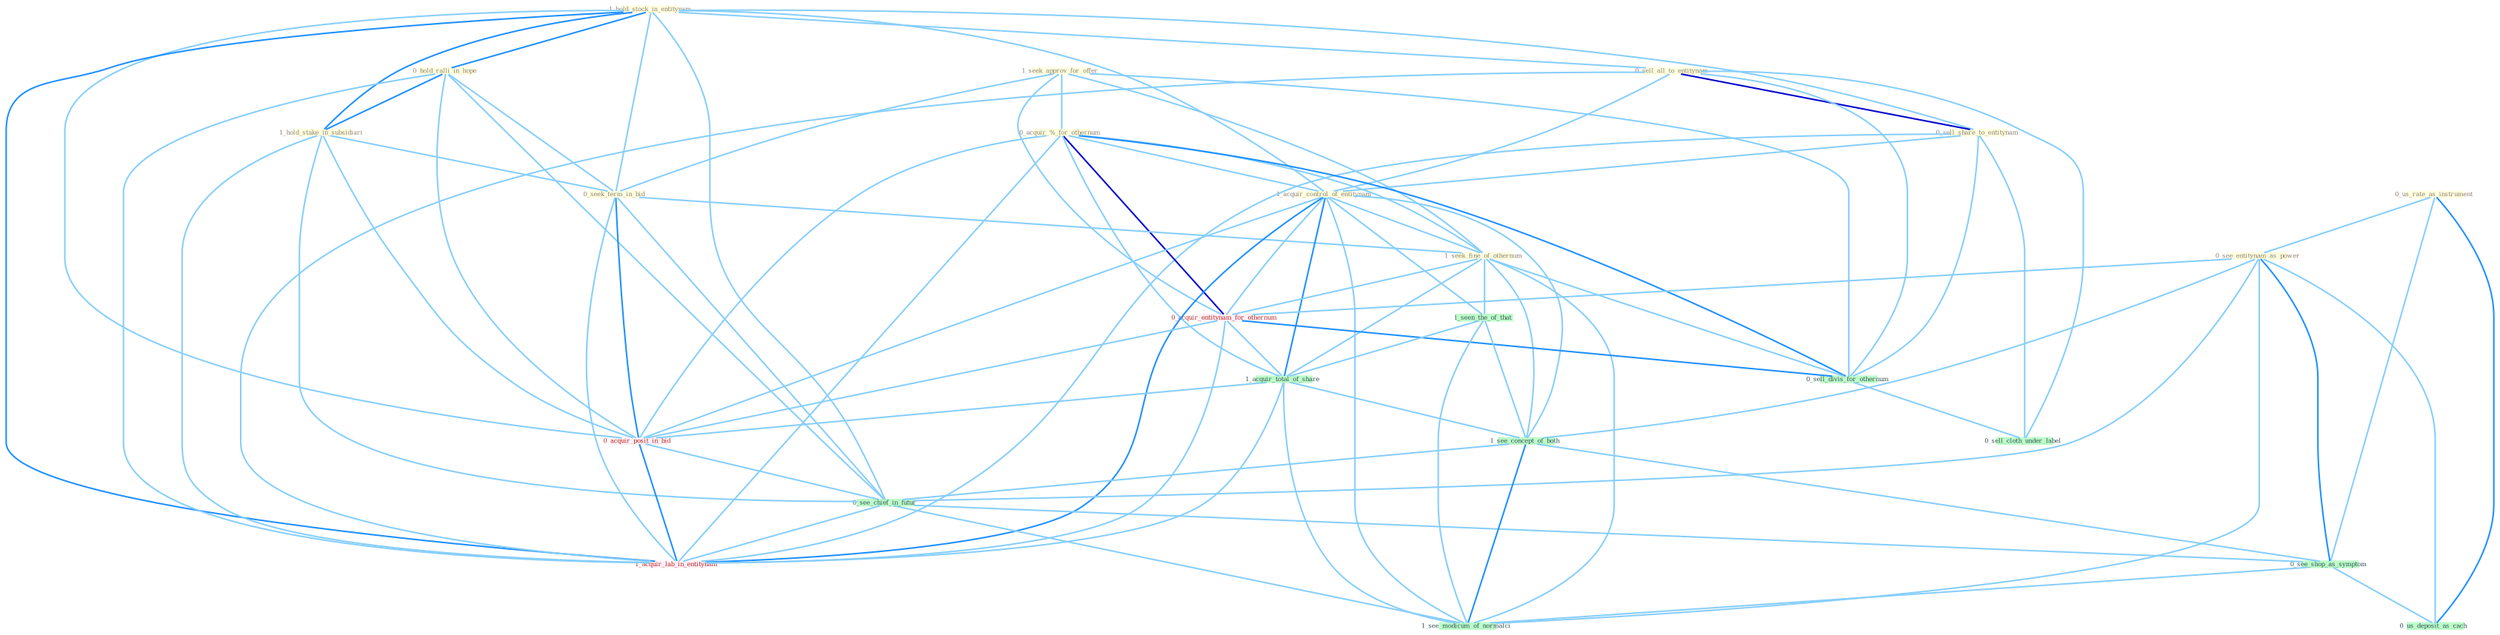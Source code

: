 Graph G{ 
    node
    [shape=polygon,style=filled,width=.5,height=.06,color="#BDFCC9",fixedsize=true,fontsize=4,
    fontcolor="#2f4f4f"];
    {node
    [color="#ffffe0", fontcolor="#8b7d6b"] "1_hold_stock_in_entitynam " "1_seek_approv_for_offer " "0_sell_all_to_entitynam " "0_sell_share_to_entitynam " "0_us_rate_as_instrument " "0_acquir_%_for_othernum " "0_hold_ralli_in_hope " "1_hold_stake_in_subsidiari " "0_seek_term_in_bid " "1_acquir_control_of_entitynam " "0_see_entitynam_as_power " "1_seek_fine_of_othernum "}
{node [color="#fff0f5", fontcolor="#b22222"] "0_acquir_entitynam_for_othernum " "0_acquir_posit_in_bid " "1_acquir_lab_in_entitynam "}
edge [color="#B0E2FF"];

	"1_hold_stock_in_entitynam " -- "0_sell_all_to_entitynam " [w="1", color="#87cefa" ];
	"1_hold_stock_in_entitynam " -- "0_sell_share_to_entitynam " [w="1", color="#87cefa" ];
	"1_hold_stock_in_entitynam " -- "0_hold_ralli_in_hope " [w="2", color="#1e90ff" , len=0.8];
	"1_hold_stock_in_entitynam " -- "1_hold_stake_in_subsidiari " [w="2", color="#1e90ff" , len=0.8];
	"1_hold_stock_in_entitynam " -- "0_seek_term_in_bid " [w="1", color="#87cefa" ];
	"1_hold_stock_in_entitynam " -- "1_acquir_control_of_entitynam " [w="1", color="#87cefa" ];
	"1_hold_stock_in_entitynam " -- "0_acquir_posit_in_bid " [w="1", color="#87cefa" ];
	"1_hold_stock_in_entitynam " -- "0_see_chief_in_futur " [w="1", color="#87cefa" ];
	"1_hold_stock_in_entitynam " -- "1_acquir_lab_in_entitynam " [w="2", color="#1e90ff" , len=0.8];
	"1_seek_approv_for_offer " -- "0_acquir_%_for_othernum " [w="1", color="#87cefa" ];
	"1_seek_approv_for_offer " -- "0_seek_term_in_bid " [w="1", color="#87cefa" ];
	"1_seek_approv_for_offer " -- "1_seek_fine_of_othernum " [w="1", color="#87cefa" ];
	"1_seek_approv_for_offer " -- "0_acquir_entitynam_for_othernum " [w="1", color="#87cefa" ];
	"1_seek_approv_for_offer " -- "0_sell_divis_for_othernum " [w="1", color="#87cefa" ];
	"0_sell_all_to_entitynam " -- "0_sell_share_to_entitynam " [w="3", color="#0000cd" , len=0.6];
	"0_sell_all_to_entitynam " -- "1_acquir_control_of_entitynam " [w="1", color="#87cefa" ];
	"0_sell_all_to_entitynam " -- "0_sell_divis_for_othernum " [w="1", color="#87cefa" ];
	"0_sell_all_to_entitynam " -- "0_sell_cloth_under_label " [w="1", color="#87cefa" ];
	"0_sell_all_to_entitynam " -- "1_acquir_lab_in_entitynam " [w="1", color="#87cefa" ];
	"0_sell_share_to_entitynam " -- "1_acquir_control_of_entitynam " [w="1", color="#87cefa" ];
	"0_sell_share_to_entitynam " -- "0_sell_divis_for_othernum " [w="1", color="#87cefa" ];
	"0_sell_share_to_entitynam " -- "0_sell_cloth_under_label " [w="1", color="#87cefa" ];
	"0_sell_share_to_entitynam " -- "1_acquir_lab_in_entitynam " [w="1", color="#87cefa" ];
	"0_us_rate_as_instrument " -- "0_see_entitynam_as_power " [w="1", color="#87cefa" ];
	"0_us_rate_as_instrument " -- "0_see_shop_as_symptom " [w="1", color="#87cefa" ];
	"0_us_rate_as_instrument " -- "0_us_deposit_as_cach " [w="2", color="#1e90ff" , len=0.8];
	"0_acquir_%_for_othernum " -- "1_acquir_control_of_entitynam " [w="1", color="#87cefa" ];
	"0_acquir_%_for_othernum " -- "1_seek_fine_of_othernum " [w="1", color="#87cefa" ];
	"0_acquir_%_for_othernum " -- "0_acquir_entitynam_for_othernum " [w="3", color="#0000cd" , len=0.6];
	"0_acquir_%_for_othernum " -- "0_sell_divis_for_othernum " [w="2", color="#1e90ff" , len=0.8];
	"0_acquir_%_for_othernum " -- "1_acquir_total_of_share " [w="1", color="#87cefa" ];
	"0_acquir_%_for_othernum " -- "0_acquir_posit_in_bid " [w="1", color="#87cefa" ];
	"0_acquir_%_for_othernum " -- "1_acquir_lab_in_entitynam " [w="1", color="#87cefa" ];
	"0_hold_ralli_in_hope " -- "1_hold_stake_in_subsidiari " [w="2", color="#1e90ff" , len=0.8];
	"0_hold_ralli_in_hope " -- "0_seek_term_in_bid " [w="1", color="#87cefa" ];
	"0_hold_ralli_in_hope " -- "0_acquir_posit_in_bid " [w="1", color="#87cefa" ];
	"0_hold_ralli_in_hope " -- "0_see_chief_in_futur " [w="1", color="#87cefa" ];
	"0_hold_ralli_in_hope " -- "1_acquir_lab_in_entitynam " [w="1", color="#87cefa" ];
	"1_hold_stake_in_subsidiari " -- "0_seek_term_in_bid " [w="1", color="#87cefa" ];
	"1_hold_stake_in_subsidiari " -- "0_acquir_posit_in_bid " [w="1", color="#87cefa" ];
	"1_hold_stake_in_subsidiari " -- "0_see_chief_in_futur " [w="1", color="#87cefa" ];
	"1_hold_stake_in_subsidiari " -- "1_acquir_lab_in_entitynam " [w="1", color="#87cefa" ];
	"0_seek_term_in_bid " -- "1_seek_fine_of_othernum " [w="1", color="#87cefa" ];
	"0_seek_term_in_bid " -- "0_acquir_posit_in_bid " [w="2", color="#1e90ff" , len=0.8];
	"0_seek_term_in_bid " -- "0_see_chief_in_futur " [w="1", color="#87cefa" ];
	"0_seek_term_in_bid " -- "1_acquir_lab_in_entitynam " [w="1", color="#87cefa" ];
	"1_acquir_control_of_entitynam " -- "1_seek_fine_of_othernum " [w="1", color="#87cefa" ];
	"1_acquir_control_of_entitynam " -- "0_acquir_entitynam_for_othernum " [w="1", color="#87cefa" ];
	"1_acquir_control_of_entitynam " -- "1_seen_the_of_that " [w="1", color="#87cefa" ];
	"1_acquir_control_of_entitynam " -- "1_acquir_total_of_share " [w="2", color="#1e90ff" , len=0.8];
	"1_acquir_control_of_entitynam " -- "0_acquir_posit_in_bid " [w="1", color="#87cefa" ];
	"1_acquir_control_of_entitynam " -- "1_see_concept_of_both " [w="1", color="#87cefa" ];
	"1_acquir_control_of_entitynam " -- "1_acquir_lab_in_entitynam " [w="2", color="#1e90ff" , len=0.8];
	"1_acquir_control_of_entitynam " -- "1_see_modicum_of_normalci " [w="1", color="#87cefa" ];
	"0_see_entitynam_as_power " -- "0_acquir_entitynam_for_othernum " [w="1", color="#87cefa" ];
	"0_see_entitynam_as_power " -- "1_see_concept_of_both " [w="1", color="#87cefa" ];
	"0_see_entitynam_as_power " -- "0_see_chief_in_futur " [w="1", color="#87cefa" ];
	"0_see_entitynam_as_power " -- "0_see_shop_as_symptom " [w="2", color="#1e90ff" , len=0.8];
	"0_see_entitynam_as_power " -- "0_us_deposit_as_cach " [w="1", color="#87cefa" ];
	"0_see_entitynam_as_power " -- "1_see_modicum_of_normalci " [w="1", color="#87cefa" ];
	"1_seek_fine_of_othernum " -- "0_acquir_entitynam_for_othernum " [w="1", color="#87cefa" ];
	"1_seek_fine_of_othernum " -- "1_seen_the_of_that " [w="1", color="#87cefa" ];
	"1_seek_fine_of_othernum " -- "0_sell_divis_for_othernum " [w="1", color="#87cefa" ];
	"1_seek_fine_of_othernum " -- "1_acquir_total_of_share " [w="1", color="#87cefa" ];
	"1_seek_fine_of_othernum " -- "1_see_concept_of_both " [w="1", color="#87cefa" ];
	"1_seek_fine_of_othernum " -- "1_see_modicum_of_normalci " [w="1", color="#87cefa" ];
	"0_acquir_entitynam_for_othernum " -- "0_sell_divis_for_othernum " [w="2", color="#1e90ff" , len=0.8];
	"0_acquir_entitynam_for_othernum " -- "1_acquir_total_of_share " [w="1", color="#87cefa" ];
	"0_acquir_entitynam_for_othernum " -- "0_acquir_posit_in_bid " [w="1", color="#87cefa" ];
	"0_acquir_entitynam_for_othernum " -- "1_acquir_lab_in_entitynam " [w="1", color="#87cefa" ];
	"1_seen_the_of_that " -- "1_acquir_total_of_share " [w="1", color="#87cefa" ];
	"1_seen_the_of_that " -- "1_see_concept_of_both " [w="1", color="#87cefa" ];
	"1_seen_the_of_that " -- "1_see_modicum_of_normalci " [w="1", color="#87cefa" ];
	"0_sell_divis_for_othernum " -- "0_sell_cloth_under_label " [w="1", color="#87cefa" ];
	"1_acquir_total_of_share " -- "0_acquir_posit_in_bid " [w="1", color="#87cefa" ];
	"1_acquir_total_of_share " -- "1_see_concept_of_both " [w="1", color="#87cefa" ];
	"1_acquir_total_of_share " -- "1_acquir_lab_in_entitynam " [w="1", color="#87cefa" ];
	"1_acquir_total_of_share " -- "1_see_modicum_of_normalci " [w="1", color="#87cefa" ];
	"0_acquir_posit_in_bid " -- "0_see_chief_in_futur " [w="1", color="#87cefa" ];
	"0_acquir_posit_in_bid " -- "1_acquir_lab_in_entitynam " [w="2", color="#1e90ff" , len=0.8];
	"1_see_concept_of_both " -- "0_see_chief_in_futur " [w="1", color="#87cefa" ];
	"1_see_concept_of_both " -- "0_see_shop_as_symptom " [w="1", color="#87cefa" ];
	"1_see_concept_of_both " -- "1_see_modicum_of_normalci " [w="2", color="#1e90ff" , len=0.8];
	"0_see_chief_in_futur " -- "0_see_shop_as_symptom " [w="1", color="#87cefa" ];
	"0_see_chief_in_futur " -- "1_acquir_lab_in_entitynam " [w="1", color="#87cefa" ];
	"0_see_chief_in_futur " -- "1_see_modicum_of_normalci " [w="1", color="#87cefa" ];
	"0_see_shop_as_symptom " -- "0_us_deposit_as_cach " [w="1", color="#87cefa" ];
	"0_see_shop_as_symptom " -- "1_see_modicum_of_normalci " [w="1", color="#87cefa" ];
}